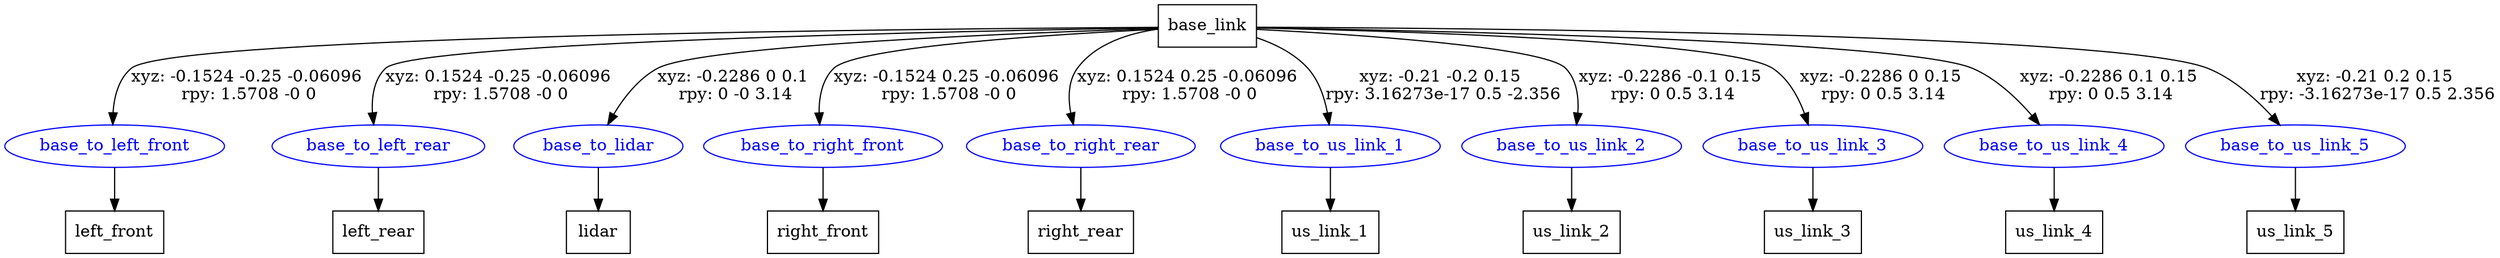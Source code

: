 digraph G {
node [shape=box];
"base_link" [label="base_link"];
"left_front" [label="left_front"];
"left_rear" [label="left_rear"];
"lidar" [label="lidar"];
"right_front" [label="right_front"];
"right_rear" [label="right_rear"];
"us_link_1" [label="us_link_1"];
"us_link_2" [label="us_link_2"];
"us_link_3" [label="us_link_3"];
"us_link_4" [label="us_link_4"];
"us_link_5" [label="us_link_5"];
node [shape=ellipse, color=blue, fontcolor=blue];
"base_link" -> "base_to_left_front" [label="xyz: -0.1524 -0.25 -0.06096 \nrpy: 1.5708 -0 0"]
"base_to_left_front" -> "left_front"
"base_link" -> "base_to_left_rear" [label="xyz: 0.1524 -0.25 -0.06096 \nrpy: 1.5708 -0 0"]
"base_to_left_rear" -> "left_rear"
"base_link" -> "base_to_lidar" [label="xyz: -0.2286 0 0.1 \nrpy: 0 -0 3.14"]
"base_to_lidar" -> "lidar"
"base_link" -> "base_to_right_front" [label="xyz: -0.1524 0.25 -0.06096 \nrpy: 1.5708 -0 0"]
"base_to_right_front" -> "right_front"
"base_link" -> "base_to_right_rear" [label="xyz: 0.1524 0.25 -0.06096 \nrpy: 1.5708 -0 0"]
"base_to_right_rear" -> "right_rear"
"base_link" -> "base_to_us_link_1" [label="xyz: -0.21 -0.2 0.15 \nrpy: 3.16273e-17 0.5 -2.356"]
"base_to_us_link_1" -> "us_link_1"
"base_link" -> "base_to_us_link_2" [label="xyz: -0.2286 -0.1 0.15 \nrpy: 0 0.5 3.14"]
"base_to_us_link_2" -> "us_link_2"
"base_link" -> "base_to_us_link_3" [label="xyz: -0.2286 0 0.15 \nrpy: 0 0.5 3.14"]
"base_to_us_link_3" -> "us_link_3"
"base_link" -> "base_to_us_link_4" [label="xyz: -0.2286 0.1 0.15 \nrpy: 0 0.5 3.14"]
"base_to_us_link_4" -> "us_link_4"
"base_link" -> "base_to_us_link_5" [label="xyz: -0.21 0.2 0.15 \nrpy: -3.16273e-17 0.5 2.356"]
"base_to_us_link_5" -> "us_link_5"
}
